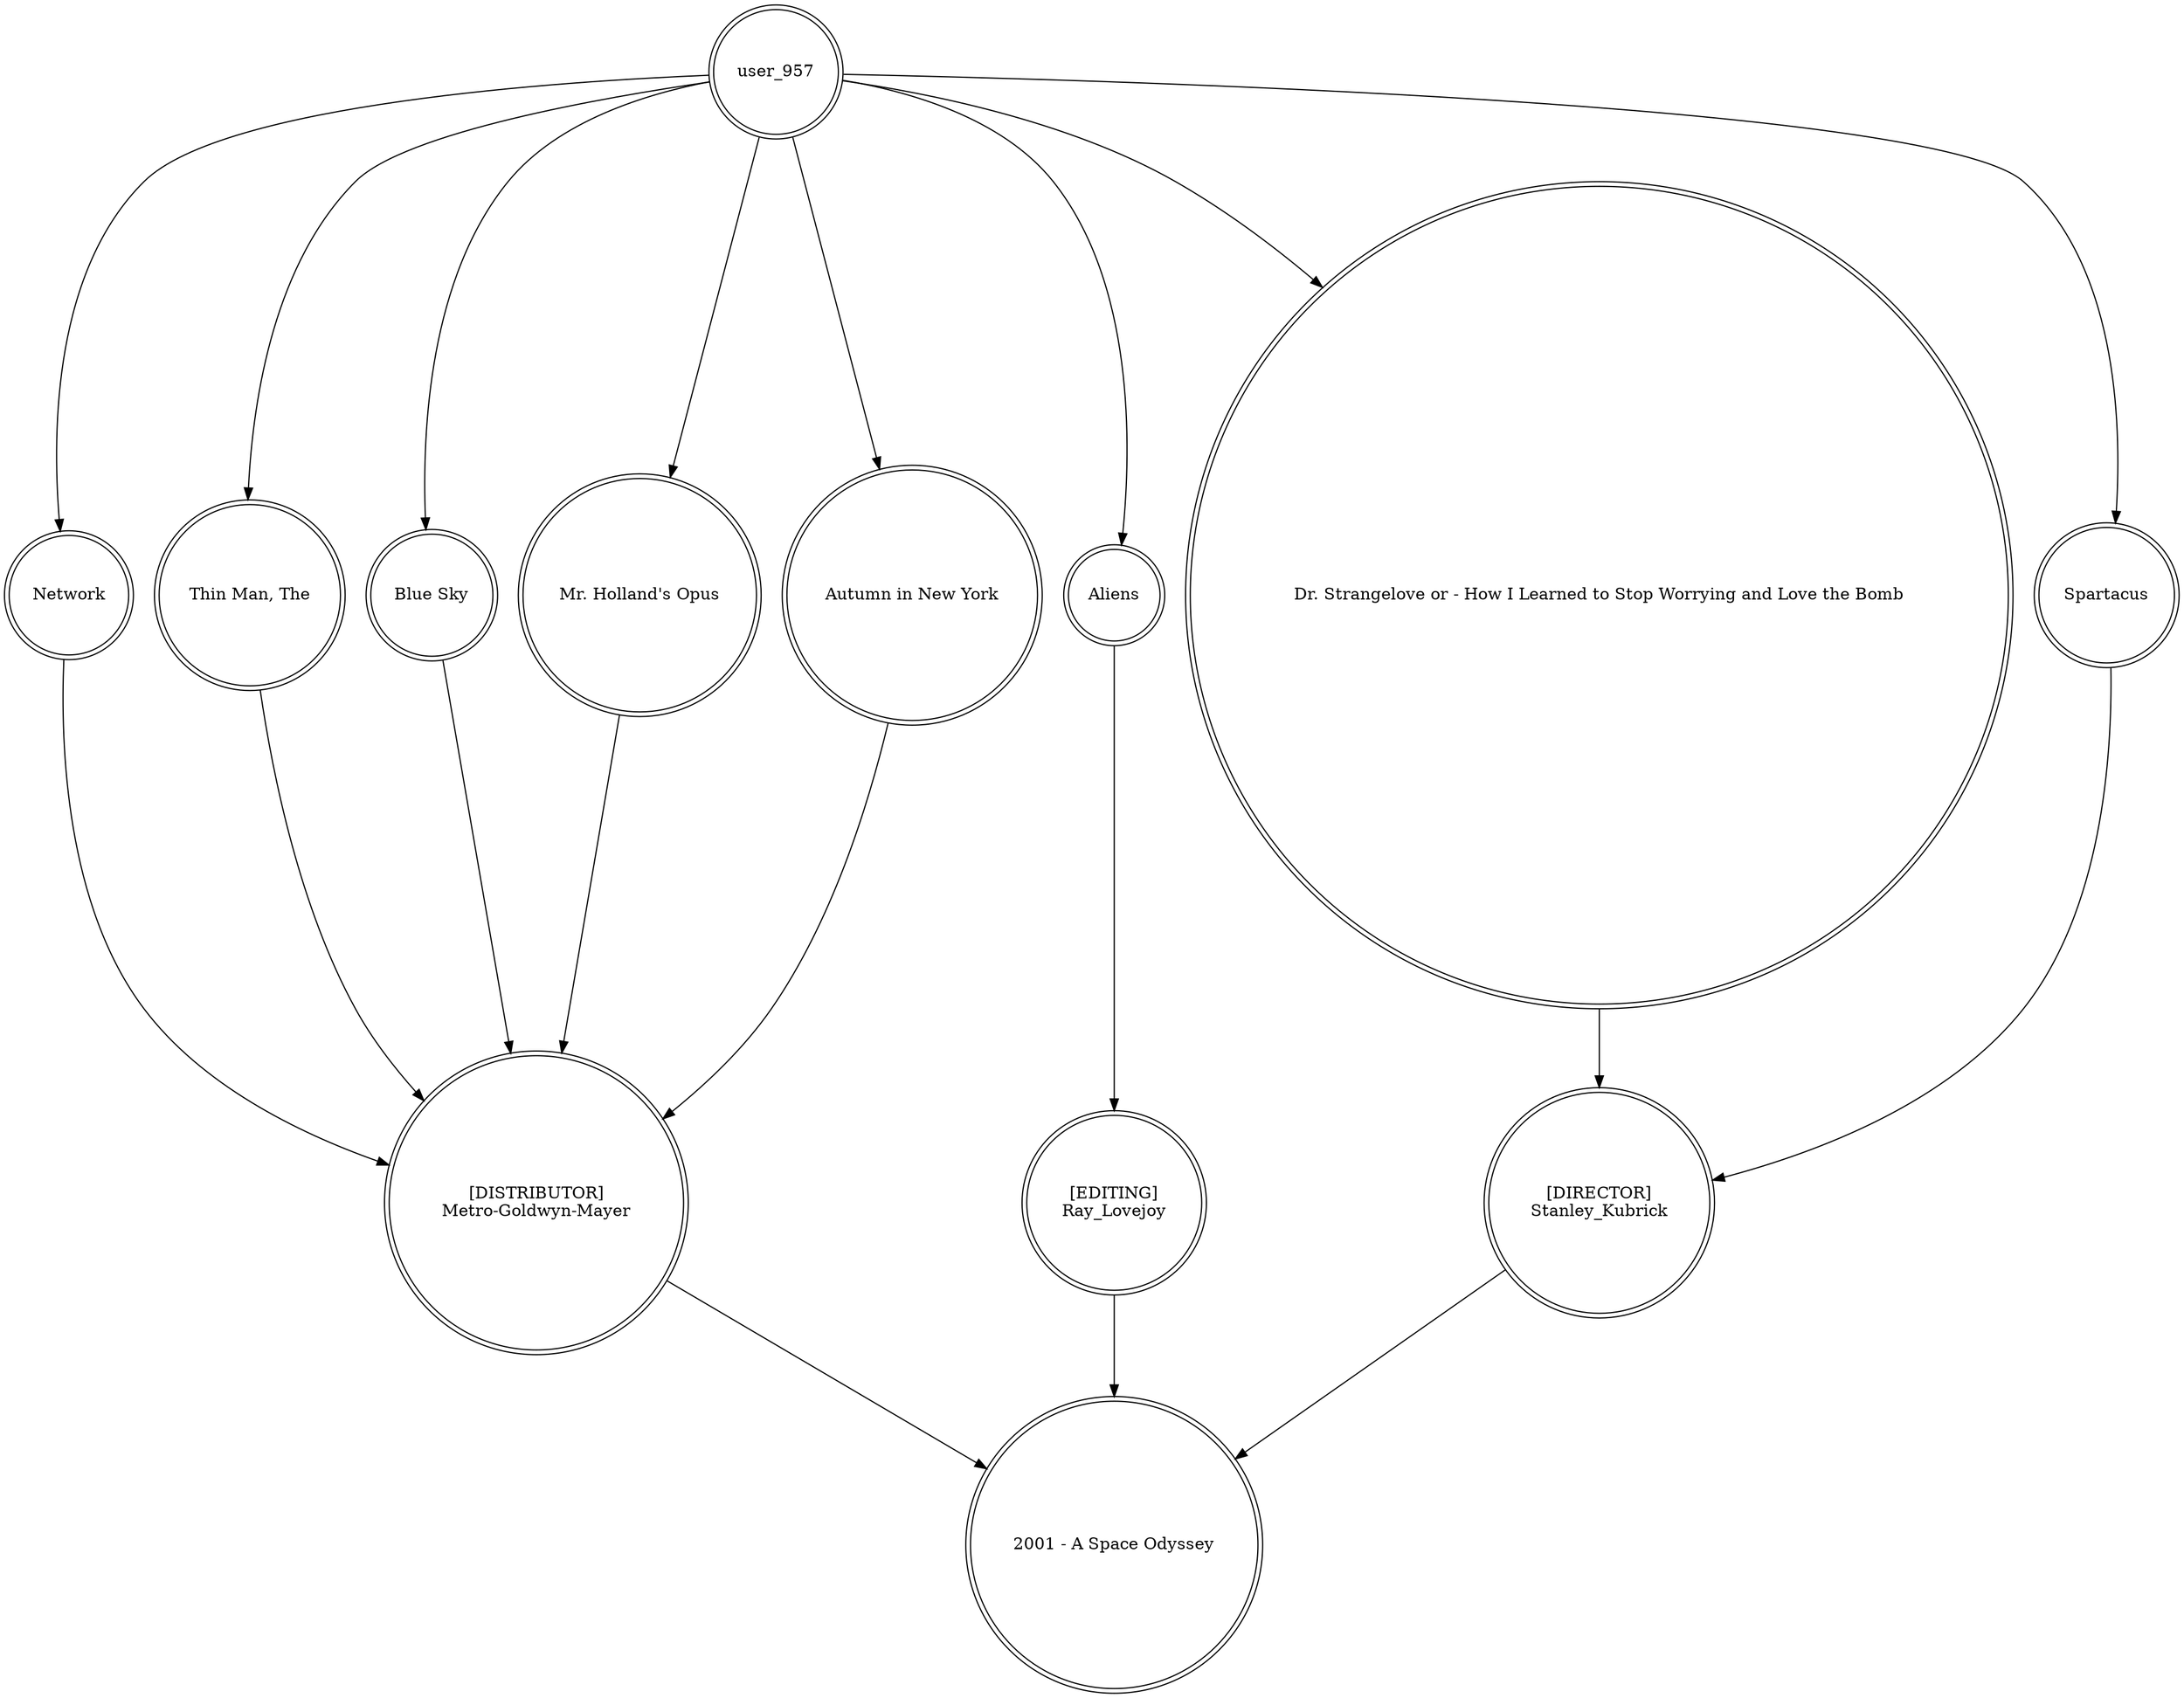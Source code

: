 digraph finite_state_machine {
	node [shape=doublecircle]
	user_957 -> Network
	Aliens -> "[EDITING]
Ray_Lovejoy"
	user_957 -> "Thin Man, The"
	"Blue Sky" -> "[DISTRIBUTOR]
Metro-Goldwyn-Mayer"
	user_957 -> "Dr. Strangelove or - How I Learned to Stop Worrying and Love the Bomb"
	"[EDITING]
Ray_Lovejoy" -> "2001 - A Space Odyssey"
	"Thin Man, The" -> "[DISTRIBUTOR]
Metro-Goldwyn-Mayer"
	user_957 -> "Blue Sky"
	"[DIRECTOR]
Stanley_Kubrick" -> "2001 - A Space Odyssey"
	Network -> "[DISTRIBUTOR]
Metro-Goldwyn-Mayer"
	"Mr. Holland's Opus" -> "[DISTRIBUTOR]
Metro-Goldwyn-Mayer"
	"Dr. Strangelove or - How I Learned to Stop Worrying and Love the Bomb" -> "[DIRECTOR]
Stanley_Kubrick"
	user_957 -> Spartacus
	Spartacus -> "[DIRECTOR]
Stanley_Kubrick"
	"Autumn in New York" -> "[DISTRIBUTOR]
Metro-Goldwyn-Mayer"
	"[DISTRIBUTOR]
Metro-Goldwyn-Mayer" -> "2001 - A Space Odyssey"
	user_957 -> "Autumn in New York"
	user_957 -> "Mr. Holland's Opus"
	user_957 -> Aliens
}

